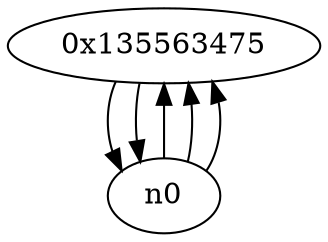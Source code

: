 digraph G{
/* nodes */
  n1 [label="0x135563475"]
/* edges */
n1 -> n0;
n1 -> n0;
n0 -> n1;
n0 -> n1;
n0 -> n1;
}

